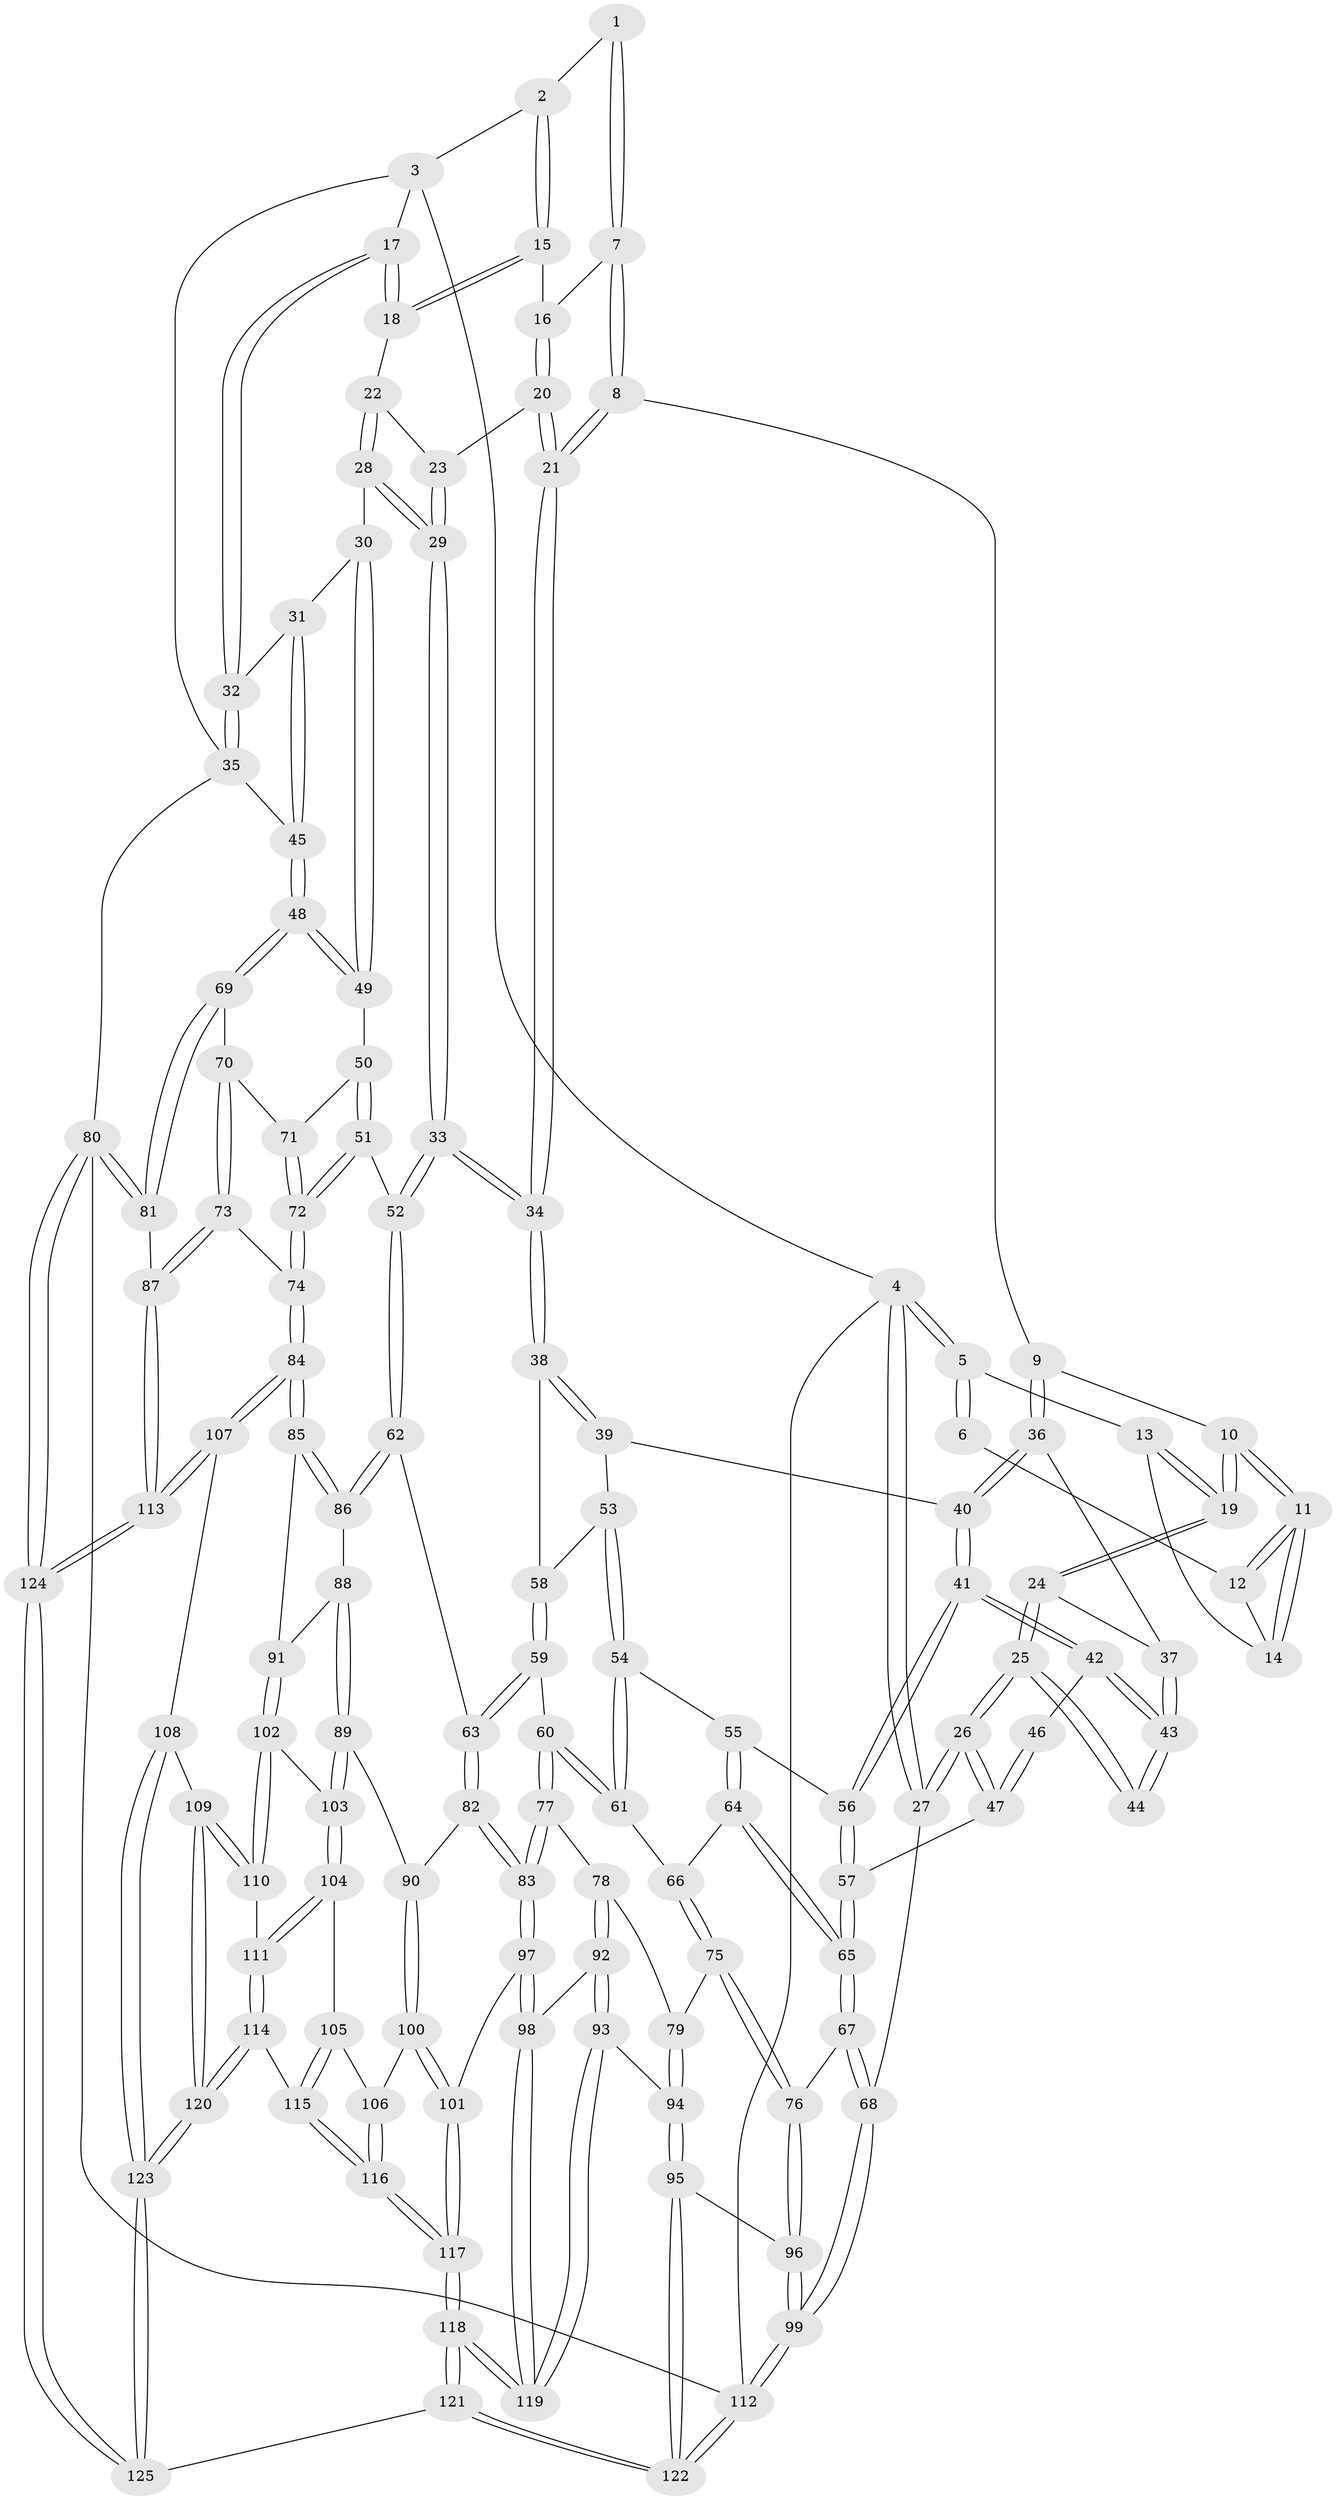 // Generated by graph-tools (version 1.1) at 2025/17/03/09/25 04:17:13]
// undirected, 125 vertices, 309 edges
graph export_dot {
graph [start="1"]
  node [color=gray90,style=filled];
  1 [pos="+0.4471985084898194+0"];
  2 [pos="+0.7250054924659076+0"];
  3 [pos="+0.8096320964106632+0"];
  4 [pos="+0+0"];
  5 [pos="+0+0"];
  6 [pos="+0.293554268641472+0"];
  7 [pos="+0.47301310116850304+0.039465975631612325"];
  8 [pos="+0.4328357126664563+0.10221964531694627"];
  9 [pos="+0.3040124978418866+0.08161364713397577"];
  10 [pos="+0.29508078818893807+0.0676336959821769"];
  11 [pos="+0.2918178256196781+0.05347172366744345"];
  12 [pos="+0.29205411634993955+0"];
  13 [pos="+0.09936508736818404+0.042347975442575514"];
  14 [pos="+0.12825098499557439+0.04016569152968569"];
  15 [pos="+0.7173101269722755+0"];
  16 [pos="+0.5887877207827404+0.029792712620748313"];
  17 [pos="+0.9723879303966285+0.10088651736117024"];
  18 [pos="+0.7304117537620151+0"];
  19 [pos="+0.08879942416852696+0.151774848699342"];
  20 [pos="+0.5504076053342364+0.12505646822879588"];
  21 [pos="+0.5093832378127819+0.17981316941927739"];
  22 [pos="+0.7326461933803767+0"];
  23 [pos="+0.6103094236740527+0.12358325572736512"];
  24 [pos="+0.08584365806587606+0.15609633862351902"];
  25 [pos="+0.041008033169101815+0.194988219924491"];
  26 [pos="+0+0.28397670427120686"];
  27 [pos="+0+0.29014924061807174"];
  28 [pos="+0.7621141517880476+0.18356928540078013"];
  29 [pos="+0.7365449503890757+0.20369459502447762"];
  30 [pos="+0.7841607687218203+0.19080614054210543"];
  31 [pos="+0.813313967530182+0.18230977503172172"];
  32 [pos="+0.9760139488578344+0.10490085220421223"];
  33 [pos="+0.5976560711676957+0.3348619283424439"];
  34 [pos="+0.534750531493781+0.2947165803057388"];
  35 [pos="+1+0.16164466559005597"];
  36 [pos="+0.3004861727543387+0.11257881676549418"];
  37 [pos="+0.18563661093038306+0.18999164123983722"];
  38 [pos="+0.519202079028705+0.2965511121713916"];
  39 [pos="+0.3490391268271276+0.25669235595828577"];
  40 [pos="+0.30712827195536985+0.23171213328782364"];
  41 [pos="+0.2452548388088027+0.27758434011314465"];
  42 [pos="+0.23291228944167994+0.2719477886808521"];
  43 [pos="+0.2082142058035899+0.25123501643508916"];
  44 [pos="+0.14174063013171512+0.23147641247986891"];
  45 [pos="+1+0.2992135839868904"];
  46 [pos="+0.16153665560904876+0.28343424399670875"];
  47 [pos="+0+0.3272760079503874"];
  48 [pos="+1+0.30363042302463766"];
  49 [pos="+0.9090833016267442+0.3504616995209846"];
  50 [pos="+0.8666922516678277+0.4036077114025198"];
  51 [pos="+0.7171127534660284+0.4474924833336574"];
  52 [pos="+0.6228723090884443+0.42698520970817805"];
  53 [pos="+0.32933612333610557+0.39066754584526875"];
  54 [pos="+0.288953984366469+0.40972753979028187"];
  55 [pos="+0.24391999875383083+0.3957884491859031"];
  56 [pos="+0.22537464660025242+0.3787833645958542"];
  57 [pos="+0.12606384911711258+0.39381486618716854"];
  58 [pos="+0.38803707598021714+0.3908927123579116"];
  59 [pos="+0.4084065881580766+0.5242440749696936"];
  60 [pos="+0.3788361355178377+0.5270326228167704"];
  61 [pos="+0.32463318060877655+0.48750941274430576"];
  62 [pos="+0.5939447343869535+0.48508026279419286"];
  63 [pos="+0.5001141749011226+0.5484699214416544"];
  64 [pos="+0.2397992962721001+0.41457163754153215"];
  65 [pos="+0.13891426083496042+0.5936278843343177"];
  66 [pos="+0.2442058654816424+0.5292442049559918"];
  67 [pos="+0.13879281530059662+0.5951938177504268"];
  68 [pos="+0+0.5571317429197077"];
  69 [pos="+1+0.3944607120813437"];
  70 [pos="+0.9434276350812035+0.512506270897256"];
  71 [pos="+0.8830001109084514+0.4430434538172388"];
  72 [pos="+0.841764694991782+0.6123290829408001"];
  73 [pos="+0.9069880359677677+0.6759722242084661"];
  74 [pos="+0.8718548379381891+0.6779395419365001"];
  75 [pos="+0.18469723894527187+0.6130587711265617"];
  76 [pos="+0.1569741719850759+0.6100263839294109"];
  77 [pos="+0.2782980055805874+0.640593600878979"];
  78 [pos="+0.21528038905928834+0.6261805872998658"];
  79 [pos="+0.19190221683335107+0.6165269711559506"];
  80 [pos="+1+1"];
  81 [pos="+1+0.7280318023911878"];
  82 [pos="+0.49562469536339687+0.5687885795074489"];
  83 [pos="+0.3732947272999396+0.7425367930751947"];
  84 [pos="+0.8195485431883103+0.713142818801454"];
  85 [pos="+0.7735460149479663+0.6970687455753998"];
  86 [pos="+0.6520962288001975+0.6062912689301432"];
  87 [pos="+1+0.7221979956147513"];
  88 [pos="+0.6173134666574985+0.6809921603083727"];
  89 [pos="+0.5688184366883057+0.7180451421846915"];
  90 [pos="+0.5467307137955782+0.7029300329117599"];
  91 [pos="+0.662910335627436+0.7291165867802452"];
  92 [pos="+0.23435575658378718+0.8250412652182931"];
  93 [pos="+0.20866019178118247+0.8420467673814128"];
  94 [pos="+0.20589963509483053+0.8424781643731477"];
  95 [pos="+0.1642204402262635+0.852135411225875"];
  96 [pos="+0.083985624734355+0.8337780306458833"];
  97 [pos="+0.37758911216710006+0.7661796324798836"];
  98 [pos="+0.369428212655143+0.774327512026231"];
  99 [pos="+0+0.9950379417890107"];
  100 [pos="+0.4021234381061078+0.7731333863405158"];
  101 [pos="+0.3871625458090224+0.7702679104054496"];
  102 [pos="+0.6217602737031426+0.7757916683924395"];
  103 [pos="+0.5717739658336176+0.7284165971618466"];
  104 [pos="+0.5168172679446061+0.8053679110829534"];
  105 [pos="+0.5149316327943482+0.8058114533286301"];
  106 [pos="+0.41219980247841914+0.7781164992330827"];
  107 [pos="+0.7799925723113865+0.8351687103025444"];
  108 [pos="+0.7397826246660928+0.8427172385029867"];
  109 [pos="+0.7387482587689848+0.8428666211018072"];
  110 [pos="+0.6317491426870244+0.8225037575514509"];
  111 [pos="+0.6106067732105971+0.8386897184472868"];
  112 [pos="+0+1"];
  113 [pos="+0.8518103767605646+0.9720614606438248"];
  114 [pos="+0.5836155282320147+0.9070936971941777"];
  115 [pos="+0.5199975445822355+0.9076650285053625"];
  116 [pos="+0.5064361648567588+0.9142938610577672"];
  117 [pos="+0.4582145869457108+0.9653239016581737"];
  118 [pos="+0.3743982252511694+1"];
  119 [pos="+0.3373012216420059+0.9879213341341498"];
  120 [pos="+0.6263925087744602+0.974337641712575"];
  121 [pos="+0.37124923421654027+1"];
  122 [pos="+0.26546608699729557+1"];
  123 [pos="+0.6466034522496266+1"];
  124 [pos="+0.9072104877486361+1"];
  125 [pos="+0.6621513535778115+1"];
  1 -- 2;
  1 -- 7;
  1 -- 7;
  2 -- 3;
  2 -- 15;
  2 -- 15;
  3 -- 4;
  3 -- 17;
  3 -- 35;
  4 -- 5;
  4 -- 5;
  4 -- 27;
  4 -- 27;
  4 -- 112;
  5 -- 6;
  5 -- 6;
  5 -- 13;
  6 -- 12;
  7 -- 8;
  7 -- 8;
  7 -- 16;
  8 -- 9;
  8 -- 21;
  8 -- 21;
  9 -- 10;
  9 -- 36;
  9 -- 36;
  10 -- 11;
  10 -- 11;
  10 -- 19;
  10 -- 19;
  11 -- 12;
  11 -- 12;
  11 -- 14;
  11 -- 14;
  12 -- 14;
  13 -- 14;
  13 -- 19;
  13 -- 19;
  15 -- 16;
  15 -- 18;
  15 -- 18;
  16 -- 20;
  16 -- 20;
  17 -- 18;
  17 -- 18;
  17 -- 32;
  17 -- 32;
  18 -- 22;
  19 -- 24;
  19 -- 24;
  20 -- 21;
  20 -- 21;
  20 -- 23;
  21 -- 34;
  21 -- 34;
  22 -- 23;
  22 -- 28;
  22 -- 28;
  23 -- 29;
  23 -- 29;
  24 -- 25;
  24 -- 25;
  24 -- 37;
  25 -- 26;
  25 -- 26;
  25 -- 44;
  25 -- 44;
  26 -- 27;
  26 -- 27;
  26 -- 47;
  26 -- 47;
  27 -- 68;
  28 -- 29;
  28 -- 29;
  28 -- 30;
  29 -- 33;
  29 -- 33;
  30 -- 31;
  30 -- 49;
  30 -- 49;
  31 -- 32;
  31 -- 45;
  31 -- 45;
  32 -- 35;
  32 -- 35;
  33 -- 34;
  33 -- 34;
  33 -- 52;
  33 -- 52;
  34 -- 38;
  34 -- 38;
  35 -- 45;
  35 -- 80;
  36 -- 37;
  36 -- 40;
  36 -- 40;
  37 -- 43;
  37 -- 43;
  38 -- 39;
  38 -- 39;
  38 -- 58;
  39 -- 40;
  39 -- 53;
  40 -- 41;
  40 -- 41;
  41 -- 42;
  41 -- 42;
  41 -- 56;
  41 -- 56;
  42 -- 43;
  42 -- 43;
  42 -- 46;
  43 -- 44;
  43 -- 44;
  45 -- 48;
  45 -- 48;
  46 -- 47;
  46 -- 47;
  47 -- 57;
  48 -- 49;
  48 -- 49;
  48 -- 69;
  48 -- 69;
  49 -- 50;
  50 -- 51;
  50 -- 51;
  50 -- 71;
  51 -- 52;
  51 -- 72;
  51 -- 72;
  52 -- 62;
  52 -- 62;
  53 -- 54;
  53 -- 54;
  53 -- 58;
  54 -- 55;
  54 -- 61;
  54 -- 61;
  55 -- 56;
  55 -- 64;
  55 -- 64;
  56 -- 57;
  56 -- 57;
  57 -- 65;
  57 -- 65;
  58 -- 59;
  58 -- 59;
  59 -- 60;
  59 -- 63;
  59 -- 63;
  60 -- 61;
  60 -- 61;
  60 -- 77;
  60 -- 77;
  61 -- 66;
  62 -- 63;
  62 -- 86;
  62 -- 86;
  63 -- 82;
  63 -- 82;
  64 -- 65;
  64 -- 65;
  64 -- 66;
  65 -- 67;
  65 -- 67;
  66 -- 75;
  66 -- 75;
  67 -- 68;
  67 -- 68;
  67 -- 76;
  68 -- 99;
  68 -- 99;
  69 -- 70;
  69 -- 81;
  69 -- 81;
  70 -- 71;
  70 -- 73;
  70 -- 73;
  71 -- 72;
  71 -- 72;
  72 -- 74;
  72 -- 74;
  73 -- 74;
  73 -- 87;
  73 -- 87;
  74 -- 84;
  74 -- 84;
  75 -- 76;
  75 -- 76;
  75 -- 79;
  76 -- 96;
  76 -- 96;
  77 -- 78;
  77 -- 83;
  77 -- 83;
  78 -- 79;
  78 -- 92;
  78 -- 92;
  79 -- 94;
  79 -- 94;
  80 -- 81;
  80 -- 81;
  80 -- 124;
  80 -- 124;
  80 -- 112;
  81 -- 87;
  82 -- 83;
  82 -- 83;
  82 -- 90;
  83 -- 97;
  83 -- 97;
  84 -- 85;
  84 -- 85;
  84 -- 107;
  84 -- 107;
  85 -- 86;
  85 -- 86;
  85 -- 91;
  86 -- 88;
  87 -- 113;
  87 -- 113;
  88 -- 89;
  88 -- 89;
  88 -- 91;
  89 -- 90;
  89 -- 103;
  89 -- 103;
  90 -- 100;
  90 -- 100;
  91 -- 102;
  91 -- 102;
  92 -- 93;
  92 -- 93;
  92 -- 98;
  93 -- 94;
  93 -- 119;
  93 -- 119;
  94 -- 95;
  94 -- 95;
  95 -- 96;
  95 -- 122;
  95 -- 122;
  96 -- 99;
  96 -- 99;
  97 -- 98;
  97 -- 98;
  97 -- 101;
  98 -- 119;
  98 -- 119;
  99 -- 112;
  99 -- 112;
  100 -- 101;
  100 -- 101;
  100 -- 106;
  101 -- 117;
  101 -- 117;
  102 -- 103;
  102 -- 110;
  102 -- 110;
  103 -- 104;
  103 -- 104;
  104 -- 105;
  104 -- 111;
  104 -- 111;
  105 -- 106;
  105 -- 115;
  105 -- 115;
  106 -- 116;
  106 -- 116;
  107 -- 108;
  107 -- 113;
  107 -- 113;
  108 -- 109;
  108 -- 123;
  108 -- 123;
  109 -- 110;
  109 -- 110;
  109 -- 120;
  109 -- 120;
  110 -- 111;
  111 -- 114;
  111 -- 114;
  112 -- 122;
  112 -- 122;
  113 -- 124;
  113 -- 124;
  114 -- 115;
  114 -- 120;
  114 -- 120;
  115 -- 116;
  115 -- 116;
  116 -- 117;
  116 -- 117;
  117 -- 118;
  117 -- 118;
  118 -- 119;
  118 -- 119;
  118 -- 121;
  118 -- 121;
  120 -- 123;
  120 -- 123;
  121 -- 122;
  121 -- 122;
  121 -- 125;
  123 -- 125;
  123 -- 125;
  124 -- 125;
  124 -- 125;
}
